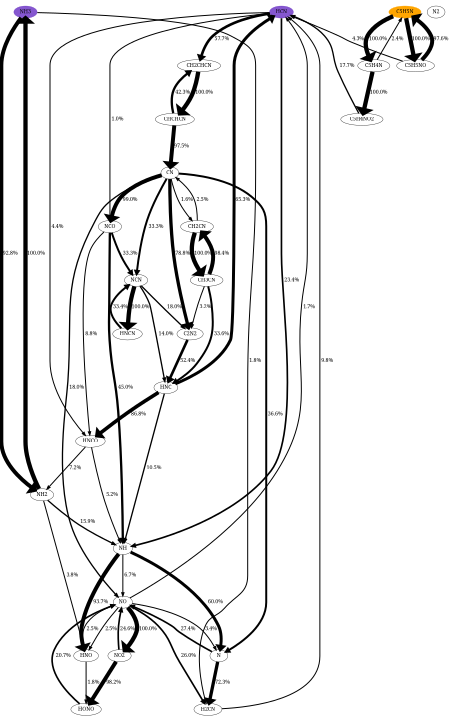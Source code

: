 digraph {
    graph [b="0,0,1558,558", rankdir=TB, center=true, splines=True, size="3,5!", dpi=400, ratio="fill"];
	NO -> HNO [label=" 2.5%" fontcolor=black fontname=serif fontsize=16 penwidth=3]
	NO -> N [label=" 3.4%" fontcolor=black fontname=serif fontsize=16 penwidth=3]
	NO -> NO2 [label=" 100.0%" fontcolor=black fontname=serif fontsize=16 penwidth=13]
	NO -> HCN [label=" 1.7%" fontcolor=black fontname=serif fontsize=16 penwidth=3]
	NO -> H2CN [label=" 26.0%" fontcolor=black fontname=serif fontsize=16 penwidth=5]
	NO2 -> HONO [label=" 98.2%" fontcolor=black fontname=serif fontsize=16 penwidth=12]
	NO2 -> NO [label=" 24.6%" fontcolor=black fontname=serif fontsize=16 penwidth=5]
	HCN -> NH [label=" 23.4%" fontcolor=black fontname=serif fontsize=16 penwidth=5]
	HCN -> HNCO [label=" 4.4%" fontcolor=black fontname=serif fontsize=16 penwidth=3]
	HCN -> NCO [label=" 1.0%" fontcolor=black fontname=serif fontsize=16 penwidth=3]
	HCN -> CH2CHCN [label=" 57.7%" fontcolor=black fontname=serif fontsize=16 penwidth=8]
	C5H5N -> C5H4N [label=" 100.0%" fontcolor=black fontname=serif fontsize=16 penwidth=13]
	C5H5N -> C5H5NO [label=" 100.0%" fontcolor=black fontname=serif fontsize=16 penwidth=13]
	H2CN -> HCN [label=" 9.8%" fontcolor=black fontname=serif fontsize=16 penwidth=3]
	HNO -> HONO [label=" 1.8%" fontcolor=black fontname=serif fontsize=16 penwidth=3]
	HNO -> NO [label=" 2.5%" fontcolor=black fontname=serif fontsize=16 penwidth=3]
	N -> NO [label=" 27.4%" fontcolor=black fontname=serif fontsize=16 penwidth=5]
	N -> H2CN [label=" 72.3%" fontcolor=black fontname=serif fontsize=16 penwidth=10]
	NH3 -> NH2 [label=" 92.8%" fontcolor=black fontname=serif fontsize=16 penwidth=12]
	NH3 -> H2CN [label=" 1.8%" fontcolor=black fontname=serif fontsize=16 penwidth=3]
	HONO -> NO [label=" 20.7%" fontcolor=black fontname=serif fontsize=16 penwidth=5]
	NH -> HNO [label=" 93.7%" fontcolor=black fontname=serif fontsize=16 penwidth=12]
	NH -> N [label=" 60.0%" fontcolor=black fontname=serif fontsize=16 penwidth=9]
	NH -> NO [label=" 6.7%" fontcolor=black fontname=serif fontsize=16 penwidth=3]
	HNCO -> NH2 [label=" 7.2%" fontcolor=black fontname=serif fontsize=16 penwidth=3]
	HNCO -> NH [label=" 5.2%" fontcolor=black fontname=serif fontsize=16 penwidth=3]
	NCO -> NH [label=" 45.0%" fontcolor=black fontname=serif fontsize=16 penwidth=7]
	NCO -> HNCO [label=" 8.8%" fontcolor=black fontname=serif fontsize=16 penwidth=3]
	NCO -> NCN [label=" 33.3%" fontcolor=black fontname=serif fontsize=16 penwidth=6]
	CH2CHCN -> CHCHCN [label=" 100.0%" fontcolor=black fontname=serif fontsize=16 penwidth=13]
	C5H4N -> C5H5N [label=" 2.4%" fontcolor=black fontname=serif fontsize=16 penwidth=3]
	C5H4N -> C5H4NO2 [label=" 100.0%" fontcolor=black fontname=serif fontsize=16 penwidth=13]
	C5H5NO -> HCN [label=" 4.3%" fontcolor=black fontname=serif fontsize=16 penwidth=3]
	C5H5NO -> C5H5N [label=" 97.6%" fontcolor=black fontname=serif fontsize=16 penwidth=12]
	NH2 -> NH [label=" 15.9%" fontcolor=black fontname=serif fontsize=16 penwidth=4]
	NH2 -> HNO [label=" 3.8%" fontcolor=black fontname=serif fontsize=16 penwidth=3]
	NH2 -> NH3 [label=" 100.0%" fontcolor=black fontname=serif fontsize=16 penwidth=13]
	NCN -> HNC [label=" 14.0%" fontcolor=black fontname=serif fontsize=16 penwidth=4]
	NCN -> C2N2 [label=" 18.0%" fontcolor=black fontname=serif fontsize=16 penwidth=4]
	NCN -> HNCN [label=" 100.0%" fontcolor=black fontname=serif fontsize=16 penwidth=13]
	CHCHCN -> CN [label=" 97.5%" fontcolor=black fontname=serif fontsize=16 penwidth=12]
	CHCHCN -> CH2CHCN [label=" 42.3%" fontcolor=black fontname=serif fontsize=16 penwidth=7]
	C5H4NO2 -> HCN [label=" 17.7%" fontcolor=black fontname=serif fontsize=16 penwidth=4]
	HNC -> NH [label=" 10.5%" fontcolor=black fontname=serif fontsize=16 penwidth=4]
	HNC -> HCN [label=" 65.3%" fontcolor=black fontname=serif fontsize=16 penwidth=9]
	HNC -> HNCO [label=" 86.8%" fontcolor=black fontname=serif fontsize=16 penwidth=11]
	C2N2 -> HNC [label=" 52.4%" fontcolor=black fontname=serif fontsize=16 penwidth=8]
	HNCN -> NCN [label=" 33.4%" fontcolor=black fontname=serif fontsize=16 penwidth=6]
	CN -> N [label=" 36.6%" fontcolor=black fontname=serif fontsize=16 penwidth=6]
	CN -> NO [label=" 18.0%" fontcolor=black fontname=serif fontsize=16 penwidth=4]
	CN -> NCO [label=" 99.0%" fontcolor=black fontname=serif fontsize=16 penwidth=12]
	CN -> NCN [label=" 33.3%" fontcolor=black fontname=serif fontsize=16 penwidth=6]
	CN -> C2N2 [label=" 78.8%" fontcolor=black fontname=serif fontsize=16 penwidth=10]
	CN -> CH2CN [label=" 1.6%" fontcolor=black fontname=serif fontsize=16 penwidth=3]
	CH2CN -> CN [label=" 2.5%" fontcolor=black fontname=serif fontsize=16 penwidth=3]
	CH2CN -> CH3CN [label=" 100.0%" fontcolor=black fontname=serif fontsize=16 penwidth=13]
	CH3CN -> HNC [label=" 33.6%" fontcolor=black fontname=serif fontsize=16 penwidth=6]
	CH3CN -> C2N2 [label=" 3.2%" fontcolor=black fontname=serif fontsize=16 penwidth=3]
	CH3CN -> CH2CN [label=" 98.4%" fontcolor=black fontname=serif fontsize=16 penwidth=12]
	NO [fontname=serif fontsize=16]
	NO2 [fontname=serif fontsize=16]
	HCN [fontname=serif fontsize=16]
	C5H5N [fontname=serif fontsize=16]
	N2 [fontname=serif fontsize=16]
	H2CN [fontname=serif fontsize=16]
	HNO [fontname=serif fontsize=16]
	N [fontname=serif fontsize=16]
	NH3 [fontname=serif fontsize=16]
	HONO [fontname=serif fontsize=16]
	NH [fontname=serif fontsize=16]
	HNCO [fontname=serif fontsize=16]
	NCO [fontname=serif fontsize=16]
	CH2CHCN [fontname=serif fontsize=16]
	C5H4N [fontname=serif fontsize=16]
	C5H5NO [fontname=serif fontsize=16]
	NH2 [fontname=serif fontsize=16]
	NCN [fontname=serif fontsize=16]
	CHCHCN [fontname=serif fontsize=16]
	C5H4NO2 [fontname=serif fontsize=16]
	HNC [fontname=serif fontsize=16]
	C2N2 [fontname=serif fontsize=16]
	HNCN [fontname=serif fontsize=16]
	CN [fontname=serif fontsize=16]
	CH2CN [fontname=serif fontsize=16]
	CH3CN [fontname=serif fontsize=16]
	HCN [color="#500dbab1" fillcolor="#500dbab1" style=filled]
	NH3 [color="#500dbab1" fillcolor="#500dbab1" style=filled]
	C5H5N [color=orange fillcolor=orange style=filled]

    {rank="source"; C5H5N,NH3,HCN,N2}
}